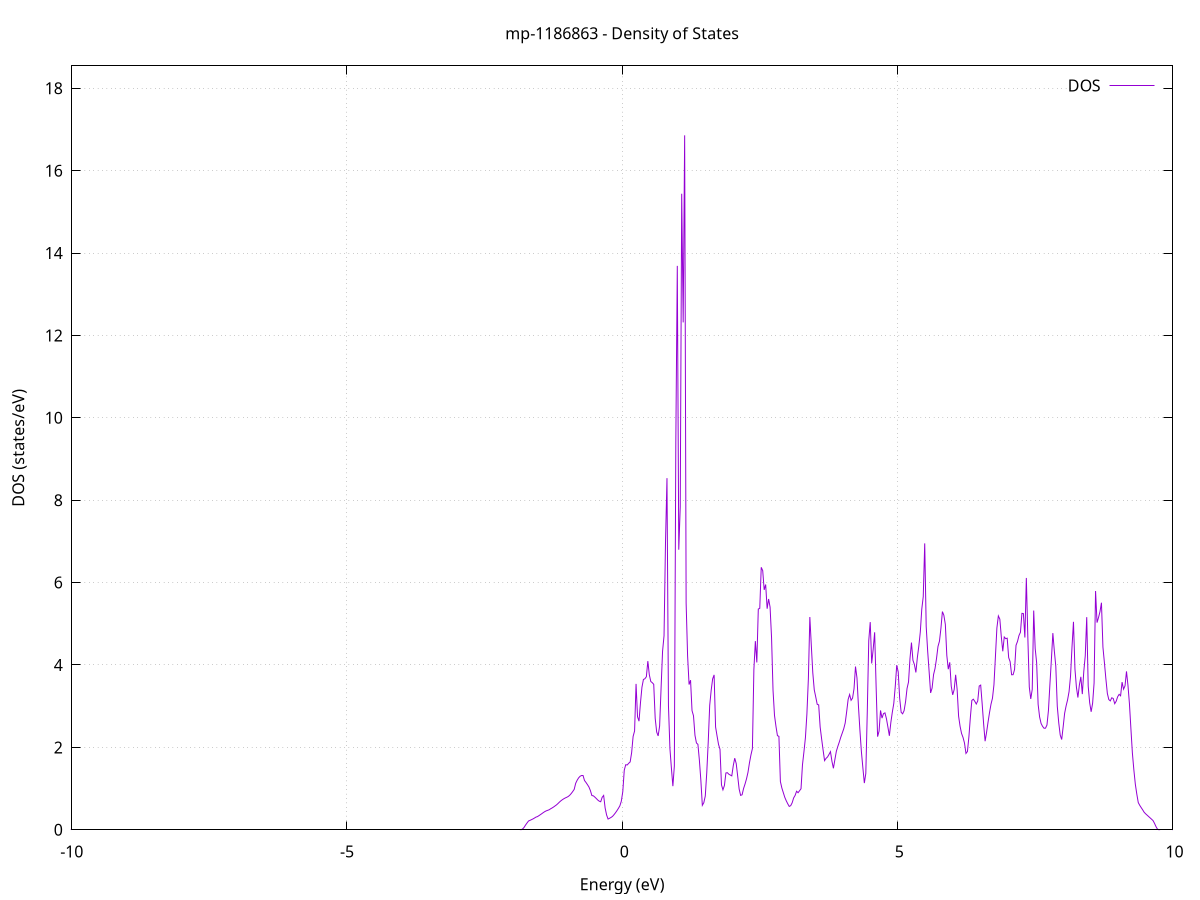 set title 'mp-1186863 - Density of States'
set xlabel 'Energy (eV)'
set ylabel 'DOS (states/eV)'
set grid
set xrange [-10:10]
set yrange [0:18.544]
set xzeroaxis lt -1
set terminal png size 800,600
set output 'mp-1186863_dos_gnuplot.png'
plot '-' using 1:2 with lines title 'DOS'
-41.333400 0.000000
-41.306700 0.000000
-41.279900 0.000000
-41.253100 0.000000
-41.226400 0.000000
-41.199600 0.000000
-41.172900 0.000000
-41.146100 0.000000
-41.119300 0.000000
-41.092600 0.000000
-41.065800 0.000000
-41.039100 0.000000
-41.012300 0.000000
-40.985500 0.000000
-40.958800 0.000000
-40.932000 0.000000
-40.905300 0.000000
-40.878500 0.000000
-40.851700 0.000000
-40.825000 0.000000
-40.798200 0.000000
-40.771500 0.000000
-40.744700 0.000000
-40.717900 0.000000
-40.691200 0.000000
-40.664400 0.000000
-40.637600 0.000000
-40.610900 0.000000
-40.584100 0.000000
-40.557400 0.000000
-40.530600 0.000000
-40.503800 0.000000
-40.477100 0.000000
-40.450300 0.000000
-40.423600 0.000000
-40.396800 0.000000
-40.370000 0.000000
-40.343300 0.000000
-40.316500 0.000000
-40.289800 0.000000
-40.263000 0.000000
-40.236200 0.000000
-40.209500 0.000000
-40.182700 0.000000
-40.156000 0.000000
-40.129200 0.000000
-40.102400 0.000000
-40.075700 0.000000
-40.048900 0.000000
-40.022200 0.000000
-39.995400 0.000000
-39.968600 0.000000
-39.941900 0.000000
-39.915100 0.000000
-39.888300 0.000000
-39.861600 0.000000
-39.834800 0.000000
-39.808100 0.000000
-39.781300 0.000000
-39.754500 0.000000
-39.727800 0.000000
-39.701000 0.000000
-39.674300 0.000000
-39.647500 0.000000
-39.620700 0.000000
-39.594000 0.000000
-39.567200 0.000000
-39.540500 0.000000
-39.513700 0.000000
-39.486900 0.000000
-39.460200 0.000000
-39.433400 0.000000
-39.406700 0.000000
-39.379900 0.000000
-39.353100 0.000000
-39.326400 0.000000
-39.299600 0.000000
-39.272900 0.000000
-39.246100 0.000000
-39.219300 0.000000
-39.192600 0.000000
-39.165800 0.000000
-39.139000 0.000000
-39.112300 0.000000
-39.085500 0.000000
-39.058800 0.000000
-39.032000 0.000000
-39.005200 0.000000
-38.978500 0.000000
-38.951700 0.000000
-38.925000 0.000000
-38.898200 0.000000
-38.871400 0.000000
-38.844700 0.000000
-38.817900 0.000000
-38.791200 0.000000
-38.764400 0.000000
-38.737600 0.000000
-38.710900 0.000000
-38.684100 0.000000
-38.657400 0.000000
-38.630600 0.000000
-38.603800 0.000000
-38.577100 0.000000
-38.550300 0.000000
-38.523600 0.000000
-38.496800 0.000000
-38.470000 0.000000
-38.443300 0.000000
-38.416500 0.000000
-38.389700 0.000000
-38.363000 0.000000
-38.336200 0.000000
-38.309500 0.000000
-38.282700 0.000000
-38.255900 0.000000
-38.229200 0.000000
-38.202400 0.000000
-38.175700 0.000000
-38.148900 0.000000
-38.122100 0.000000
-38.095400 0.000000
-38.068600 0.000000
-38.041900 0.000000
-38.015100 0.000000
-37.988300 0.000000
-37.961600 0.000000
-37.934800 0.000000
-37.908100 0.000000
-37.881300 0.000000
-37.854500 0.000000
-37.827800 0.000000
-37.801000 0.000000
-37.774300 0.000000
-37.747500 0.000000
-37.720700 0.000000
-37.694000 0.000000
-37.667200 0.000000
-37.640400 0.000000
-37.613700 0.000000
-37.586900 0.000000
-37.560200 0.000000
-37.533400 0.000000
-37.506600 0.000000
-37.479900 0.000000
-37.453100 0.000000
-37.426400 0.000000
-37.399600 0.000000
-37.372800 0.000000
-37.346100 0.000000
-37.319300 0.000000
-37.292600 0.000000
-37.265800 0.000000
-37.239000 0.000000
-37.212300 0.000000
-37.185500 0.000000
-37.158800 0.000000
-37.132000 0.000000
-37.105200 0.000000
-37.078500 0.000000
-37.051700 0.000000
-37.025000 0.000000
-36.998200 0.000000
-36.971400 0.000000
-36.944700 0.000000
-36.917900 0.000000
-36.891100 0.000000
-36.864400 0.000000
-36.837600 0.000000
-36.810900 0.000000
-36.784100 0.000000
-36.757300 0.000000
-36.730600 0.000000
-36.703800 0.000000
-36.677100 0.000000
-36.650300 0.000000
-36.623500 0.000000
-36.596800 0.000000
-36.570000 0.000000
-36.543300 0.000000
-36.516500 0.000000
-36.489700 0.000000
-36.463000 0.000000
-36.436200 0.000000
-36.409500 0.000000
-36.382700 0.000000
-36.355900 0.000000
-36.329200 0.000000
-36.302400 0.000000
-36.275600 0.000000
-36.248900 0.000000
-36.222100 0.000000
-36.195400 0.000000
-36.168600 0.000000
-36.141800 0.000000
-36.115100 0.000000
-36.088300 0.000000
-36.061600 0.000000
-36.034800 0.000000
-36.008000 0.000000
-35.981300 0.000000
-35.954500 0.000000
-35.927800 0.000000
-35.901000 0.000000
-35.874200 0.000000
-35.847500 0.000000
-35.820700 0.000000
-35.794000 0.000000
-35.767200 0.000000
-35.740400 0.000000
-35.713700 0.000000
-35.686900 0.000000
-35.660200 0.000000
-35.633400 0.000000
-35.606600 0.000000
-35.579900 0.000000
-35.553100 0.000000
-35.526300 0.000000
-35.499600 0.000000
-35.472800 0.000000
-35.446100 0.000000
-35.419300 0.000000
-35.392500 0.000000
-35.365800 0.000000
-35.339000 0.000000
-35.312300 0.000000
-35.285500 0.000000
-35.258700 0.000000
-35.232000 0.000000
-35.205200 0.000000
-35.178500 0.000000
-35.151700 0.000000
-35.124900 0.000000
-35.098200 0.000000
-35.071400 0.000000
-35.044700 0.000000
-35.017900 0.000000
-34.991100 0.000000
-34.964400 0.000000
-34.937600 0.000000
-34.910900 0.000000
-34.884100 0.000000
-34.857300 0.000000
-34.830600 0.000000
-34.803800 0.000000
-34.777000 0.000000
-34.750300 0.000000
-34.723500 0.000000
-34.696800 0.000000
-34.670000 0.000000
-34.643200 0.000000
-34.616500 0.000000
-34.589700 0.000000
-34.563000 0.000000
-34.536200 0.000000
-34.509400 0.000000
-34.482700 0.000000
-34.455900 0.000000
-34.429200 0.000000
-34.402400 0.000000
-34.375600 0.000000
-34.348900 0.000000
-34.322100 0.000000
-34.295400 0.000000
-34.268600 0.000000
-34.241800 0.000000
-34.215100 0.000000
-34.188300 0.000000
-34.161600 0.000000
-34.134800 0.000000
-34.108000 0.000000
-34.081300 0.000000
-34.054500 0.000000
-34.027700 0.000000
-34.001000 0.000000
-33.974200 0.000000
-33.947500 0.000000
-33.920700 0.000000
-33.893900 0.000000
-33.867200 0.000000
-33.840400 0.000000
-33.813700 0.000000
-33.786900 0.000000
-33.760100 0.000000
-33.733400 0.000000
-33.706600 0.000000
-33.679900 0.000000
-33.653100 0.000000
-33.626300 0.000000
-33.599600 0.000000
-33.572800 0.000000
-33.546100 0.000000
-33.519300 0.000000
-33.492500 0.000000
-33.465800 0.000000
-33.439000 0.000000
-33.412300 0.000000
-33.385500 0.000000
-33.358700 0.000000
-33.332000 0.000000
-33.305200 0.000000
-33.278400 0.000000
-33.251700 0.000000
-33.224900 0.000000
-33.198200 0.000000
-33.171400 0.000000
-33.144600 0.000000
-33.117900 0.000000
-33.091100 0.000000
-33.064400 0.000000
-33.037600 0.000000
-33.010800 0.000000
-32.984100 0.000000
-32.957300 0.000000
-32.930600 0.000000
-32.903800 0.000000
-32.877000 0.000000
-32.850300 0.000000
-32.823500 0.000000
-32.796800 0.000000
-32.770000 0.000000
-32.743200 0.000000
-32.716500 0.000000
-32.689700 0.000000
-32.663000 0.000000
-32.636200 0.000000
-32.609400 0.000000
-32.582700 0.000000
-32.555900 0.000000
-32.529100 0.000000
-32.502400 0.000000
-32.475600 0.000000
-32.448900 0.000000
-32.422100 0.000000
-32.395300 0.000000
-32.368600 0.000000
-32.341800 0.000000
-32.315100 0.000000
-32.288300 0.000000
-32.261500 0.000000
-32.234800 0.000000
-32.208000 0.000000
-32.181300 0.000000
-32.154500 0.000000
-32.127700 0.000000
-32.101000 0.000000
-32.074200 0.000000
-32.047500 0.000000
-32.020700 0.000000
-31.993900 0.000000
-31.967200 0.000000
-31.940400 0.000000
-31.913600 0.000000
-31.886900 0.000000
-31.860100 0.000000
-31.833400 0.000000
-31.806600 0.000000
-31.779800 0.000000
-31.753100 0.000000
-31.726300 0.000000
-31.699600 0.000000
-31.672800 0.000000
-31.646000 0.000000
-31.619300 0.000000
-31.592500 0.000000
-31.565800 0.000000
-31.539000 0.000000
-31.512200 0.000000
-31.485500 0.000000
-31.458700 0.000000
-31.432000 0.000000
-31.405200 0.000000
-31.378400 0.000000
-31.351700 0.000000
-31.324900 0.000000
-31.298200 0.000000
-31.271400 0.000000
-31.244600 0.000000
-31.217900 0.000000
-31.191100 0.000000
-31.164300 0.000000
-31.137600 0.000000
-31.110800 0.000000
-31.084100 0.000000
-31.057300 0.000000
-31.030500 0.000000
-31.003800 0.000000
-30.977000 0.000000
-30.950300 0.000000
-30.923500 0.000000
-30.896700 0.000000
-30.870000 0.000000
-30.843200 0.000000
-30.816500 0.000000
-30.789700 0.000000
-30.762900 0.000000
-30.736200 0.000000
-30.709400 0.000000
-30.682700 0.000000
-30.655900 0.000000
-30.629100 0.000000
-30.602400 0.000000
-30.575600 0.000000
-30.548900 0.000000
-30.522100 0.000000
-30.495300 0.000000
-30.468600 0.000000
-30.441800 0.000000
-30.415000 0.000000
-30.388300 0.000000
-30.361500 0.000000
-30.334800 0.000000
-30.308000 0.000000
-30.281200 0.000000
-30.254500 0.000000
-30.227700 0.000000
-30.201000 0.000000
-30.174200 0.000000
-30.147400 0.000000
-30.120700 0.000000
-30.093900 0.000000
-30.067200 0.000000
-30.040400 0.000000
-30.013600 0.000000
-29.986900 0.000000
-29.960100 0.000000
-29.933400 0.000000
-29.906600 0.000000
-29.879800 0.000000
-29.853100 0.000000
-29.826300 0.000000
-29.799600 0.000000
-29.772800 0.000000
-29.746000 0.000000
-29.719300 0.000000
-29.692500 0.000000
-29.665700 0.000000
-29.639000 0.000000
-29.612200 0.000000
-29.585500 0.000000
-29.558700 0.000000
-29.531900 0.000000
-29.505200 0.000000
-29.478400 0.000000
-29.451700 0.000000
-29.424900 0.000000
-29.398100 0.000000
-29.371400 0.000000
-29.344600 0.000000
-29.317900 0.000000
-29.291100 0.000000
-29.264300 0.000000
-29.237600 0.000000
-29.210800 0.000000
-29.184100 0.000000
-29.157300 0.000000
-29.130500 0.000000
-29.103800 0.000000
-29.077000 0.000000
-29.050300 0.000000
-29.023500 0.000000
-28.996700 0.000000
-28.970000 0.000000
-28.943200 0.000000
-28.916400 0.000000
-28.889700 0.000000
-28.862900 0.000000
-28.836200 0.000000
-28.809400 0.000000
-28.782600 0.000000
-28.755900 0.000000
-28.729100 0.000000
-28.702400 0.000000
-28.675600 0.000000
-28.648800 0.000000
-28.622100 0.000000
-28.595300 0.000000
-28.568600 0.000000
-28.541800 0.000000
-28.515000 0.000000
-28.488300 0.000000
-28.461500 0.000000
-28.434800 0.000000
-28.408000 0.000000
-28.381200 0.000000
-28.354500 0.000000
-28.327700 0.000000
-28.301000 0.000000
-28.274200 0.000000
-28.247400 0.000000
-28.220700 0.000000
-28.193900 0.000000
-28.167100 0.000000
-28.140400 0.000000
-28.113600 0.000000
-28.086900 0.000000
-28.060100 0.000000
-28.033300 0.000000
-28.006600 0.000000
-27.979800 0.000000
-27.953100 0.000000
-27.926300 0.000000
-27.899500 0.000000
-27.872800 0.000000
-27.846000 0.000000
-27.819300 0.000000
-27.792500 0.000000
-27.765700 0.000000
-27.739000 0.000000
-27.712200 0.000000
-27.685500 0.000000
-27.658700 154.060100
-27.631900 0.000000
-27.605200 0.000000
-27.578400 0.000000
-27.551700 0.000000
-27.524900 0.000000
-27.498100 0.000000
-27.471400 0.000000
-27.444600 0.000000
-27.417800 0.000000
-27.391100 0.000000
-27.364300 0.000000
-27.337600 0.000000
-27.310800 0.000000
-27.284000 0.000000
-27.257300 0.000000
-27.230500 0.000000
-27.203800 0.000000
-27.177000 0.000000
-27.150200 0.000000
-27.123500 0.000000
-27.096700 0.000000
-27.070000 0.000000
-27.043200 0.000000
-27.016400 0.000000
-26.989700 0.000000
-26.962900 0.000000
-26.936200 0.000000
-26.909400 0.000000
-26.882600 0.000000
-26.855900 0.000000
-26.829100 0.000000
-26.802300 0.000000
-26.775600 0.000000
-26.748800 0.000000
-26.722100 0.000000
-26.695300 0.000000
-26.668500 0.000000
-26.641800 0.000000
-26.615000 0.000000
-26.588300 0.000000
-26.561500 0.000000
-26.534700 0.000000
-26.508000 0.000000
-26.481200 0.000000
-26.454500 0.000000
-26.427700 0.000000
-26.400900 0.000000
-26.374200 0.000000
-26.347400 0.000000
-26.320700 0.000000
-26.293900 0.000000
-26.267100 0.000000
-26.240400 0.000000
-26.213600 0.000000
-26.186900 0.000000
-26.160100 0.000000
-26.133300 0.000000
-26.106600 0.000000
-26.079800 0.000000
-26.053000 0.000000
-26.026300 0.000000
-25.999500 0.000000
-25.972800 0.000000
-25.946000 0.000000
-25.919200 0.000000
-25.892500 0.000000
-25.865700 0.000000
-25.839000 0.000000
-25.812200 0.000000
-25.785400 0.000000
-25.758700 0.000000
-25.731900 0.000000
-25.705200 0.000000
-25.678400 0.000000
-25.651600 0.000000
-25.624900 0.000000
-25.598100 0.000000
-25.571400 0.000000
-25.544600 0.000000
-25.517800 0.000000
-25.491100 0.000000
-25.464300 0.000000
-25.437600 0.000000
-25.410800 0.000000
-25.384000 0.000000
-25.357300 0.000000
-25.330500 0.000000
-25.303700 0.000000
-25.277000 0.000000
-25.250200 0.000000
-25.223500 0.000000
-25.196700 0.000000
-25.169900 0.000000
-25.143200 0.000000
-25.116400 0.000000
-25.089700 0.000000
-25.062900 0.000000
-25.036100 0.000000
-25.009400 0.000000
-24.982600 0.000000
-24.955900 0.000000
-24.929100 0.000000
-24.902300 0.000000
-24.875600 0.000000
-24.848800 0.000000
-24.822100 0.000000
-24.795300 0.000000
-24.768500 0.000000
-24.741800 0.000000
-24.715000 0.000000
-24.688300 0.000000
-24.661500 0.000000
-24.634700 0.000000
-24.608000 0.000000
-24.581200 0.000000
-24.554400 0.000000
-24.527700 0.000000
-24.500900 0.000000
-24.474200 0.000000
-24.447400 0.000000
-24.420600 0.000000
-24.393900 0.000000
-24.367100 0.000000
-24.340400 0.000000
-24.313600 0.000000
-24.286800 0.000000
-24.260100 0.000000
-24.233300 0.000000
-24.206600 0.000000
-24.179800 0.000000
-24.153000 0.000000
-24.126300 0.000000
-24.099500 0.000000
-24.072800 0.000000
-24.046000 0.000000
-24.019200 0.000000
-23.992500 0.000000
-23.965700 0.000000
-23.939000 0.000000
-23.912200 0.000000
-23.885400 0.000000
-23.858700 0.000000
-23.831900 0.000000
-23.805100 0.000000
-23.778400 0.000000
-23.751600 0.000000
-23.724900 0.000000
-23.698100 0.000000
-23.671300 0.000000
-23.644600 0.000000
-23.617800 0.000000
-23.591100 0.000000
-23.564300 0.000000
-23.537500 0.000000
-23.510800 0.000000
-23.484000 0.000000
-23.457300 0.000000
-23.430500 0.000000
-23.403700 0.000000
-23.377000 0.000000
-23.350200 0.000000
-23.323500 0.000000
-23.296700 0.000000
-23.269900 0.000000
-23.243200 0.000000
-23.216400 0.000000
-23.189700 0.000000
-23.162900 0.000000
-23.136100 0.000000
-23.109400 0.000000
-23.082600 0.000000
-23.055800 0.000000
-23.029100 0.000000
-23.002300 0.000000
-22.975600 0.000000
-22.948800 0.000000
-22.922000 0.000000
-22.895300 0.000000
-22.868500 0.000000
-22.841800 0.000000
-22.815000 0.000000
-22.788200 0.000000
-22.761500 0.000000
-22.734700 0.000000
-22.708000 0.000000
-22.681200 0.000000
-22.654400 0.000000
-22.627700 0.000000
-22.600900 0.000000
-22.574200 0.000000
-22.547400 0.000000
-22.520600 0.000000
-22.493900 0.000000
-22.467100 0.000000
-22.440300 0.000000
-22.413600 0.000000
-22.386800 0.000000
-22.360100 0.000000
-22.333300 0.000000
-22.306500 0.000000
-22.279800 0.000000
-22.253000 0.000000
-22.226300 0.000000
-22.199500 0.000000
-22.172700 0.000000
-22.146000 0.000000
-22.119200 0.000000
-22.092500 0.000000
-22.065700 0.000000
-22.038900 0.000000
-22.012200 0.000000
-21.985400 0.000000
-21.958700 0.000000
-21.931900 0.000000
-21.905100 0.000000
-21.878400 0.000000
-21.851600 0.000000
-21.824900 0.000000
-21.798100 0.000000
-21.771300 0.000000
-21.744600 0.000000
-21.717800 0.000000
-21.691000 0.000000
-21.664300 0.000000
-21.637500 0.000000
-21.610800 0.000000
-21.584000 0.000000
-21.557200 0.000000
-21.530500 0.000000
-21.503700 0.000000
-21.477000 0.000000
-21.450200 0.000000
-21.423400 0.000000
-21.396700 0.000000
-21.369900 0.000000
-21.343200 0.000000
-21.316400 0.000000
-21.289600 0.000000
-21.262900 0.000000
-21.236100 0.000000
-21.209400 0.000000
-21.182600 0.000000
-21.155800 0.000000
-21.129100 0.000000
-21.102300 0.000000
-21.075600 0.000000
-21.048800 0.000000
-21.022000 0.000000
-20.995300 0.000000
-20.968500 0.000000
-20.941700 0.000000
-20.915000 0.000000
-20.888200 0.000000
-20.861500 0.000000
-20.834700 0.000000
-20.807900 0.000000
-20.781200 0.000000
-20.754400 0.000000
-20.727700 0.000000
-20.700900 0.000000
-20.674100 0.000000
-20.647400 0.000000
-20.620600 0.000000
-20.593900 0.000000
-20.567100 0.000000
-20.540300 0.000000
-20.513600 0.000000
-20.486800 0.000000
-20.460100 0.000000
-20.433300 0.000000
-20.406500 0.000000
-20.379800 0.000000
-20.353000 0.000000
-20.326300 0.000000
-20.299500 0.000000
-20.272700 0.000000
-20.246000 0.000000
-20.219200 0.000000
-20.192400 0.000000
-20.165700 0.000000
-20.138900 0.000000
-20.112200 0.000000
-20.085400 0.000000
-20.058600 0.000000
-20.031900 0.000000
-20.005100 0.000000
-19.978400 0.000000
-19.951600 0.000000
-19.924800 0.000000
-19.898100 0.000000
-19.871300 0.000000
-19.844600 0.000000
-19.817800 0.000000
-19.791000 0.000000
-19.764300 0.000000
-19.737500 0.000000
-19.710800 0.000000
-19.684000 0.000000
-19.657200 0.000000
-19.630500 0.000000
-19.603700 0.000000
-19.577000 0.000000
-19.550200 0.000000
-19.523400 0.000000
-19.496700 0.000000
-19.469900 0.000000
-19.443100 0.000000
-19.416400 0.000000
-19.389600 0.000000
-19.362900 0.000000
-19.336100 0.000000
-19.309300 0.000000
-19.282600 0.000000
-19.255800 0.000000
-19.229100 0.000000
-19.202300 0.000000
-19.175500 0.000000
-19.148800 0.000000
-19.122000 0.000000
-19.095300 0.000000
-19.068500 0.000000
-19.041700 0.000000
-19.015000 0.000000
-18.988200 0.000000
-18.961500 0.000000
-18.934700 0.000000
-18.907900 0.000000
-18.881200 0.000000
-18.854400 0.000000
-18.827700 0.000000
-18.800900 0.000000
-18.774100 0.000000
-18.747400 0.000000
-18.720600 0.000000
-18.693800 0.000000
-18.667100 0.000000
-18.640300 0.000000
-18.613600 0.000000
-18.586800 0.000000
-18.560000 0.000000
-18.533300 0.000000
-18.506500 0.000000
-18.479800 0.000000
-18.453000 0.000000
-18.426200 0.000000
-18.399500 0.000000
-18.372700 0.000000
-18.346000 0.000000
-18.319200 0.000000
-18.292400 0.000000
-18.265700 0.000000
-18.238900 0.000000
-18.212200 0.000000
-18.185400 0.000000
-18.158600 0.000000
-18.131900 0.000000
-18.105100 0.000000
-18.078300 0.000000
-18.051600 0.000000
-18.024800 0.000000
-17.998100 0.000000
-17.971300 0.000000
-17.944500 0.000000
-17.917800 0.000000
-17.891000 0.000000
-17.864300 0.000000
-17.837500 0.000000
-17.810700 0.000000
-17.784000 0.000000
-17.757200 0.000000
-17.730500 0.000000
-17.703700 0.000000
-17.676900 0.000000
-17.650200 0.000000
-17.623400 0.000000
-17.596700 0.000000
-17.569900 0.000000
-17.543100 0.000000
-17.516400 0.000000
-17.489600 0.000000
-17.462900 0.000000
-17.436100 0.000000
-17.409300 0.000000
-17.382600 0.000000
-17.355800 0.000000
-17.329000 0.000000
-17.302300 0.000000
-17.275500 0.000000
-17.248800 0.000000
-17.222000 0.000000
-17.195200 0.000000
-17.168500 0.000000
-17.141700 0.000000
-17.115000 0.000000
-17.088200 0.000000
-17.061400 0.000000
-17.034700 0.000000
-17.007900 0.000000
-16.981200 0.000000
-16.954400 0.000000
-16.927600 0.000000
-16.900900 0.000000
-16.874100 0.000000
-16.847400 0.000000
-16.820600 0.000000
-16.793800 0.000000
-16.767100 0.000000
-16.740300 0.000000
-16.713600 0.000000
-16.686800 0.000000
-16.660000 0.000000
-16.633300 0.000000
-16.606500 0.000000
-16.579700 0.000000
-16.553000 0.000000
-16.526200 0.000000
-16.499500 0.000000
-16.472700 0.000000
-16.445900 0.000000
-16.419200 0.000000
-16.392400 0.000000
-16.365700 0.000000
-16.338900 0.000000
-16.312100 0.000000
-16.285400 0.000000
-16.258600 0.000000
-16.231900 0.000000
-16.205100 0.000000
-16.178300 0.000000
-16.151600 0.000000
-16.124800 0.000000
-16.098100 0.000000
-16.071300 0.000000
-16.044500 0.000000
-16.017800 0.000000
-15.991000 0.000000
-15.964300 0.000000
-15.937500 0.000000
-15.910700 0.000000
-15.884000 0.000000
-15.857200 0.000000
-15.830400 0.000000
-15.803700 0.000000
-15.776900 0.000000
-15.750200 0.000000
-15.723400 0.000000
-15.696600 0.000000
-15.669900 0.000000
-15.643100 0.000000
-15.616400 0.000000
-15.589600 0.000000
-15.562800 0.000000
-15.536100 0.000000
-15.509300 0.000000
-15.482600 0.000000
-15.455800 0.000000
-15.429000 0.000000
-15.402300 0.000000
-15.375500 0.000000
-15.348800 0.000000
-15.322000 0.000000
-15.295200 0.000000
-15.268500 0.000000
-15.241700 0.000000
-15.215000 0.000000
-15.188200 0.000000
-15.161400 0.000000
-15.134700 0.000000
-15.107900 0.000000
-15.081100 0.000000
-15.054400 0.000000
-15.027600 0.000000
-15.000900 0.000000
-14.974100 0.000000
-14.947300 0.000000
-14.920600 0.000000
-14.893800 0.000000
-14.867100 0.000000
-14.840300 0.000000
-14.813500 0.000000
-14.786800 0.000000
-14.760000 0.000000
-14.733300 0.000000
-14.706500 0.000000
-14.679700 0.000000
-14.653000 0.000000
-14.626200 0.000000
-14.599500 0.000000
-14.572700 0.000000
-14.545900 0.000000
-14.519200 0.000000
-14.492400 0.000000
-14.465700 0.000000
-14.438900 0.000000
-14.412100 0.000000
-14.385400 0.000000
-14.358600 0.000000
-14.331800 0.000000
-14.305100 0.000000
-14.278300 0.000000
-14.251600 0.000000
-14.224800 0.000000
-14.198000 0.000000
-14.171300 0.000000
-14.144500 0.000000
-14.117800 0.000000
-14.091000 0.000000
-14.064200 0.000000
-14.037500 0.000000
-14.010700 0.000000
-13.984000 0.000000
-13.957200 0.000000
-13.930400 0.000000
-13.903700 0.000000
-13.876900 0.000000
-13.850200 0.000000
-13.823400 0.000000
-13.796600 0.000000
-13.769900 0.000000
-13.743100 0.000000
-13.716400 0.000000
-13.689600 0.000000
-13.662800 0.000000
-13.636100 0.000000
-13.609300 0.000000
-13.582500 0.000000
-13.555800 0.000000
-13.529000 0.000000
-13.502300 0.000000
-13.475500 0.000000
-13.448700 0.000000
-13.422000 0.000000
-13.395200 0.000000
-13.368500 0.000000
-13.341700 0.000000
-13.314900 0.000000
-13.288200 0.000000
-13.261400 0.000000
-13.234700 0.000000
-13.207900 0.000000
-13.181100 0.000000
-13.154400 0.000000
-13.127600 0.000000
-13.100900 0.000000
-13.074100 0.000000
-13.047300 0.000000
-13.020600 0.000000
-12.993800 0.000000
-12.967000 0.000000
-12.940300 0.000000
-12.913500 0.000000
-12.886800 0.000000
-12.860000 0.000000
-12.833200 0.000000
-12.806500 0.000000
-12.779700 0.000000
-12.753000 0.000000
-12.726200 0.000000
-12.699400 0.000000
-12.672700 0.000000
-12.645900 0.000000
-12.619200 0.000000
-12.592400 0.000000
-12.565600 0.000000
-12.538900 0.000000
-12.512100 0.000000
-12.485400 0.000000
-12.458600 0.000000
-12.431800 0.000000
-12.405100 0.000000
-12.378300 0.000000
-12.351600 0.000000
-12.324800 0.000000
-12.298000 0.000000
-12.271300 0.000000
-12.244500 0.000000
-12.217700 0.000000
-12.191000 0.000000
-12.164200 0.000000
-12.137500 0.000000
-12.110700 0.000000
-12.083900 0.000000
-12.057200 0.000000
-12.030400 0.000000
-12.003700 0.000000
-11.976900 7.236900
-11.950100 29.680100
-11.923400 17.220000
-11.896600 18.759100
-11.869900 2.638000
-11.843100 27.544000
-11.816300 35.413200
-11.789600 54.598600
-11.762800 48.069800
-11.736100 0.000000
-11.709300 0.000000
-11.682500 0.000000
-11.655800 21.787700
-11.629000 52.900100
-11.602300 0.000000
-11.575500 0.000000
-11.548700 0.000000
-11.522000 0.000000
-11.495200 0.000000
-11.468400 0.000000
-11.441700 0.000000
-11.414900 0.000000
-11.388200 0.000000
-11.361400 0.000000
-11.334600 0.000000
-11.307900 0.000000
-11.281100 0.000000
-11.254400 0.000000
-11.227600 0.000000
-11.200800 0.000000
-11.174100 0.000000
-11.147300 0.000000
-11.120600 0.000000
-11.093800 0.000000
-11.067000 0.000000
-11.040300 0.000000
-11.013500 0.000000
-10.986800 0.000000
-10.960000 0.000000
-10.933200 0.000000
-10.906500 0.000000
-10.879700 0.000000
-10.853000 0.000000
-10.826200 0.000000
-10.799400 0.000000
-10.772700 0.000000
-10.745900 0.000000
-10.719100 0.000000
-10.692400 0.000000
-10.665600 0.000000
-10.638900 0.000000
-10.612100 0.000000
-10.585300 0.000000
-10.558600 0.000000
-10.531800 0.000000
-10.505100 0.000000
-10.478300 0.000000
-10.451500 0.000000
-10.424800 0.000000
-10.398000 0.000000
-10.371300 0.000000
-10.344500 0.000000
-10.317700 0.000000
-10.291000 0.000000
-10.264200 0.000000
-10.237500 0.000000
-10.210700 0.000000
-10.183900 0.000000
-10.157200 0.000000
-10.130400 0.000000
-10.103700 0.000000
-10.076900 0.000000
-10.050100 0.000000
-10.023400 0.000000
-9.996600 0.000000
-9.969800 0.000000
-9.943100 0.000000
-9.916300 0.000000
-9.889600 0.000000
-9.862800 0.000000
-9.836000 0.000000
-9.809300 0.000000
-9.782500 0.000000
-9.755800 0.000000
-9.729000 0.000000
-9.702200 0.000000
-9.675500 0.000000
-9.648700 0.000000
-9.622000 0.000000
-9.595200 0.000000
-9.568400 0.000000
-9.541700 0.000000
-9.514900 0.000000
-9.488200 0.000000
-9.461400 0.000000
-9.434600 0.000000
-9.407900 0.000000
-9.381100 0.000000
-9.354400 0.000000
-9.327600 0.000000
-9.300800 0.000000
-9.274100 0.000000
-9.247300 0.000000
-9.220500 0.000000
-9.193800 0.000000
-9.167000 0.000000
-9.140300 0.000000
-9.113500 0.000000
-9.086700 0.000000
-9.060000 0.000000
-9.033200 0.000000
-9.006500 0.000000
-8.979700 0.000000
-8.952900 0.000000
-8.926200 0.000000
-8.899400 0.000000
-8.872700 0.000000
-8.845900 0.000000
-8.819100 0.000000
-8.792400 0.000000
-8.765600 0.000000
-8.738900 0.000000
-8.712100 0.000000
-8.685300 0.000000
-8.658600 0.000000
-8.631800 0.000000
-8.605000 0.000000
-8.578300 0.000000
-8.551500 0.000000
-8.524800 0.000000
-8.498000 0.000000
-8.471200 0.000000
-8.444500 0.000000
-8.417700 0.000000
-8.391000 0.000000
-8.364200 0.000000
-8.337400 0.000000
-8.310700 0.000000
-8.283900 0.000000
-8.257200 0.000000
-8.230400 0.000000
-8.203600 0.000000
-8.176900 0.000000
-8.150100 0.000000
-8.123400 0.000000
-8.096600 0.000000
-8.069800 0.000000
-8.043100 0.000000
-8.016300 0.000000
-7.989600 0.000000
-7.962800 0.000000
-7.936000 0.000000
-7.909300 0.000000
-7.882500 0.000000
-7.855700 0.000000
-7.829000 0.000000
-7.802200 0.000000
-7.775500 0.000000
-7.748700 0.000000
-7.721900 0.000000
-7.695200 0.000000
-7.668400 0.000000
-7.641700 0.000000
-7.614900 0.000000
-7.588100 0.000000
-7.561400 0.000000
-7.534600 0.000000
-7.507900 0.000000
-7.481100 0.000000
-7.454300 0.000000
-7.427600 0.000000
-7.400800 0.000000
-7.374100 0.000000
-7.347300 0.000000
-7.320500 0.000000
-7.293800 0.000000
-7.267000 0.000000
-7.240300 0.000000
-7.213500 0.000000
-7.186700 0.000000
-7.160000 0.000000
-7.133200 0.000000
-7.106400 0.000000
-7.079700 0.000000
-7.052900 0.000000
-7.026200 0.000000
-6.999400 0.000000
-6.972600 0.000000
-6.945900 0.000000
-6.919100 0.000000
-6.892400 0.000000
-6.865600 0.000000
-6.838800 0.000000
-6.812100 0.000000
-6.785300 0.000000
-6.758600 0.000000
-6.731800 0.000000
-6.705000 0.000000
-6.678300 0.000000
-6.651500 0.000000
-6.624800 0.000000
-6.598000 0.000000
-6.571200 0.000000
-6.544500 0.000000
-6.517700 0.000000
-6.491000 0.000000
-6.464200 0.000000
-6.437400 0.000000
-6.410700 0.000000
-6.383900 0.000000
-6.357100 0.000000
-6.330400 0.000000
-6.303600 0.000000
-6.276900 0.000000
-6.250100 0.000000
-6.223300 0.000000
-6.196600 0.000000
-6.169800 0.000000
-6.143100 0.000000
-6.116300 0.000000
-6.089500 0.000000
-6.062800 0.000000
-6.036000 0.000000
-6.009300 0.000000
-5.982500 0.000000
-5.955700 0.000000
-5.929000 0.000000
-5.902200 0.000000
-5.875500 0.000000
-5.848700 0.000000
-5.821900 0.000000
-5.795200 0.000000
-5.768400 0.000000
-5.741700 0.000000
-5.714900 0.000000
-5.688100 0.000000
-5.661400 0.000000
-5.634600 0.000000
-5.607800 0.000000
-5.581100 0.000000
-5.554300 0.000000
-5.527600 0.000000
-5.500800 0.000000
-5.474000 0.000000
-5.447300 0.000000
-5.420500 0.000000
-5.393800 0.000000
-5.367000 0.000000
-5.340200 0.000000
-5.313500 0.000000
-5.286700 0.000000
-5.260000 0.000000
-5.233200 0.000000
-5.206400 0.000000
-5.179700 0.000000
-5.152900 0.000000
-5.126200 0.000000
-5.099400 0.000000
-5.072600 0.000000
-5.045900 0.000000
-5.019100 0.000000
-4.992400 0.000000
-4.965600 0.000000
-4.938800 0.000000
-4.912100 0.000000
-4.885300 0.000000
-4.858500 0.000000
-4.831800 0.000000
-4.805000 0.000000
-4.778300 0.000000
-4.751500 0.000000
-4.724700 0.000000
-4.698000 0.000000
-4.671200 0.000000
-4.644500 0.000000
-4.617700 0.000000
-4.590900 0.000000
-4.564200 0.000000
-4.537400 0.000000
-4.510700 0.000000
-4.483900 0.000000
-4.457100 0.000000
-4.430400 0.000000
-4.403600 0.000000
-4.376900 0.000000
-4.350100 0.000000
-4.323300 0.000000
-4.296600 0.000000
-4.269800 0.000000
-4.243100 0.000000
-4.216300 0.000000
-4.189500 0.000000
-4.162800 0.000000
-4.136000 0.000000
-4.109200 0.000000
-4.082500 0.000000
-4.055700 0.000000
-4.029000 0.000000
-4.002200 0.000000
-3.975400 0.000000
-3.948700 0.000000
-3.921900 0.000000
-3.895200 0.000000
-3.868400 0.000000
-3.841600 0.000000
-3.814900 0.000000
-3.788100 0.000000
-3.761400 0.000000
-3.734600 0.000000
-3.707800 0.000000
-3.681100 0.000000
-3.654300 0.000000
-3.627600 0.000000
-3.600800 0.000000
-3.574000 0.000000
-3.547300 0.000000
-3.520500 0.000000
-3.493700 0.000000
-3.467000 0.000000
-3.440200 0.000000
-3.413500 0.000000
-3.386700 0.000000
-3.359900 0.000000
-3.333200 0.000000
-3.306400 0.000000
-3.279700 0.000000
-3.252900 0.000000
-3.226100 0.000000
-3.199400 0.000000
-3.172600 0.000000
-3.145900 0.000000
-3.119100 0.000000
-3.092300 0.000000
-3.065600 0.000000
-3.038800 0.000000
-3.012100 0.000000
-2.985300 0.000000
-2.958500 0.000000
-2.931800 0.000000
-2.905000 0.000000
-2.878300 0.000000
-2.851500 0.000000
-2.824700 0.000000
-2.798000 0.000000
-2.771200 0.000000
-2.744400 0.000000
-2.717700 0.000000
-2.690900 0.000000
-2.664200 0.000000
-2.637400 0.000000
-2.610600 0.000000
-2.583900 0.000000
-2.557100 0.000000
-2.530400 0.000000
-2.503600 0.000000
-2.476800 0.000000
-2.450100 0.000000
-2.423300 0.000000
-2.396600 0.000000
-2.369800 0.000000
-2.343000 0.000000
-2.316300 0.000000
-2.289500 0.000000
-2.262800 0.000000
-2.236000 0.000000
-2.209200 0.000000
-2.182500 0.000000
-2.155700 0.000000
-2.129000 0.000000
-2.102200 0.000000
-2.075400 0.000000
-2.048700 0.000000
-2.021900 0.000000
-1.995100 0.000000
-1.968400 0.000000
-1.941600 0.000000
-1.914900 0.000000
-1.888100 0.000000
-1.861300 0.000000
-1.834600 0.001800
-1.807800 0.020500
-1.781100 0.059400
-1.754300 0.116700
-1.727500 0.166500
-1.700800 0.213500
-1.674000 0.229000
-1.647300 0.245600
-1.620500 0.263500
-1.593700 0.284000
-1.567000 0.307200
-1.540200 0.318800
-1.513500 0.341700
-1.486700 0.366000
-1.459900 0.391000
-1.433200 0.416900
-1.406400 0.440400
-1.379700 0.458900
-1.352900 0.472400
-1.326100 0.485800
-1.299400 0.509600
-1.272600 0.530000
-1.245800 0.553000
-1.219100 0.579000
-1.192300 0.605000
-1.165600 0.637400
-1.138800 0.672800
-1.112000 0.704200
-1.085300 0.731200
-1.058500 0.753900
-1.031800 0.773400
-1.005000 0.789900
-0.978200 0.809500
-0.951500 0.839900
-0.924700 0.880400
-0.898000 0.928200
-0.871200 0.980900
-0.844400 1.127600
-0.817700 1.202000
-0.790900 1.260100
-0.764200 1.298700
-0.737400 1.317800
-0.710600 1.317500
-0.683900 1.196200
-0.657100 1.149000
-0.630400 1.095800
-0.603600 1.039100
-0.576800 0.950800
-0.550100 0.831200
-0.523300 0.824300
-0.496500 0.793900
-0.469800 0.759100
-0.443000 0.721800
-0.416300 0.694400
-0.389500 0.680500
-0.362700 0.788900
-0.336000 0.833400
-0.309200 0.529200
-0.282500 0.359200
-0.255700 0.260700
-0.228900 0.279000
-0.202200 0.299300
-0.175400 0.324400
-0.148700 0.365400
-0.121900 0.411400
-0.095100 0.462700
-0.068400 0.519100
-0.041600 0.580700
-0.014900 0.694400
0.011900 0.928600
0.038700 1.448500
0.065400 1.579400
0.092200 1.573100
0.118900 1.614400
0.145700 1.647000
0.172500 1.872900
0.199200 2.265200
0.226000 2.398600
0.252800 3.541600
0.279500 2.742700
0.306300 2.636300
0.333000 3.082600
0.359800 3.460300
0.386600 3.648200
0.413300 3.666200
0.440100 3.715300
0.466800 4.094900
0.493600 3.763900
0.520400 3.599800
0.547100 3.570600
0.573900 3.531100
0.600600 2.705100
0.627400 2.373300
0.654200 2.278200
0.680900 2.518300
0.707700 3.444600
0.734400 4.332800
0.761200 4.710600
0.788000 6.990500
0.814700 8.536600
0.841500 3.013500
0.868300 1.969100
0.895000 1.498300
0.921800 1.058000
0.948500 1.547800
0.975300 9.423300
1.002100 13.688300
1.028800 6.798100
1.055600 7.837200
1.082300 15.440300
1.109100 12.317000
1.135900 16.858600
1.162600 5.504300
1.189400 4.216400
1.216100 3.525500
1.242900 3.631600
1.269700 2.893100
1.296400 2.767000
1.323200 2.294300
1.349900 2.106900
1.376700 2.074000
1.403500 1.687500
1.430200 1.200800
1.457000 0.593300
1.483700 0.656800
1.510500 0.818500
1.537300 1.382800
1.564000 2.124700
1.590800 3.019000
1.617600 3.384000
1.644300 3.662800
1.671100 3.760100
1.697800 2.495600
1.724600 2.277100
1.751400 2.071500
1.778100 1.952100
1.804900 1.089800
1.831600 0.969500
1.858400 1.075000
1.885200 1.379200
1.911900 1.385800
1.938700 1.348300
1.965400 1.328600
1.992200 1.308700
2.019000 1.555000
2.045700 1.738000
2.072500 1.608900
2.099200 1.302800
2.126000 0.988600
2.152800 0.834700
2.179500 0.849500
2.206300 1.001200
2.233000 1.111000
2.259800 1.236800
2.286600 1.395100
2.313300 1.624100
2.340100 1.815900
2.366900 1.971200
2.393600 3.887100
2.420400 4.579500
2.447100 4.062300
2.473900 5.357900
2.500700 5.376000
2.527400 6.371400
2.554200 6.290200
2.580900 5.823600
2.607700 5.954000
2.634500 5.366400
2.661200 5.602500
2.688000 5.404300
2.714700 4.666700
2.741500 3.389600
2.768300 2.776200
2.795000 2.510900
2.821800 2.284600
2.848500 2.268300
2.875300 1.171400
2.902100 1.013600
2.928800 0.900000
2.955600 0.786300
2.982300 0.703000
3.009100 0.630600
3.035900 0.566900
3.062600 0.585300
3.089400 0.656100
3.116200 0.773300
3.142900 0.834100
3.169700 0.935700
3.196400 0.899900
3.223200 0.947000
3.250000 0.995500
3.276700 1.579100
3.303500 1.895800
3.330200 2.236500
3.357000 2.809900
3.383800 3.667100
3.410500 5.165200
3.437300 4.472200
3.464000 3.812400
3.490800 3.396200
3.517600 3.225200
3.544300 3.046000
3.571100 3.031500
3.597800 2.494800
3.624600 2.204900
3.651400 1.933200
3.678100 1.678700
3.704900 1.733100
3.731600 1.767200
3.758400 1.828400
3.785200 1.896500
3.811900 1.664100
3.838700 1.492500
3.865500 1.703300
3.892200 1.906300
3.919000 2.024100
3.945700 2.129700
3.972500 2.246300
3.999300 2.347600
4.026000 2.450300
4.052800 2.591900
4.079500 2.866000
4.106300 3.165300
4.133100 3.283100
4.159800 3.142800
4.186600 3.196700
4.213300 3.425300
4.240100 3.962400
4.266900 3.686700
4.293600 3.001200
4.320400 2.416700
4.347100 1.898500
4.373900 1.507100
4.400700 1.133200
4.427400 1.367800
4.454200 2.868000
4.480900 4.590600
4.507700 5.041500
4.534500 4.038300
4.561200 4.380900
4.588000 4.794100
4.614800 3.474200
4.641500 2.260600
4.668300 2.395500
4.695000 2.897100
4.721800 2.710300
4.748600 2.819300
4.775300 2.838300
4.802100 2.697500
4.828800 2.495400
4.855600 2.280800
4.882400 2.604900
4.909100 2.853500
4.935900 3.067300
4.962600 3.482200
4.989400 3.996800
5.016200 3.831400
5.042900 3.193600
5.069700 2.851500
5.096400 2.814900
5.123200 2.892500
5.150000 3.110400
5.176700 3.431300
5.203500 3.588200
5.230300 4.160200
5.257000 4.544400
5.283800 4.114200
5.310500 4.010300
5.337300 3.819500
5.364100 4.182300
5.390800 4.458500
5.417600 4.801200
5.444300 5.355300
5.471100 5.658900
5.497900 6.952400
5.524600 4.936400
5.551400 4.336800
5.578100 3.835200
5.604900 3.322200
5.631700 3.440200
5.658400 3.765800
5.685200 3.916400
5.711900 4.154800
5.738700 4.449000
5.765500 4.577600
5.792200 4.889000
5.819000 5.296400
5.845700 5.207400
5.872500 4.985700
5.899300 4.233200
5.926000 3.898300
5.952800 4.065200
5.979600 3.486700
6.006300 3.275400
6.033100 3.402400
6.059800 3.761900
6.086600 3.410900
6.113400 2.758400
6.140100 2.513200
6.166900 2.339300
6.193600 2.242800
6.220400 2.105900
6.247200 1.853000
6.273900 1.899400
6.300700 2.260100
6.327400 2.734000
6.354200 3.141400
6.381000 3.170000
6.407700 3.117900
6.434500 3.052700
6.461200 3.127100
6.488000 3.489300
6.514800 3.512300
6.541500 3.059000
6.568300 2.569800
6.595000 2.150200
6.621800 2.365100
6.648600 2.615200
6.675300 2.845000
6.702100 3.048300
6.728900 3.194000
6.755600 3.518500
6.782400 4.200600
6.809100 4.898800
6.835900 5.191300
6.862700 5.112800
6.889400 4.687800
6.916200 4.332800
6.942900 4.679400
6.969700 4.639700
6.996500 4.650600
7.023200 4.180300
7.050000 4.078700
7.076700 3.763300
7.103500 3.764200
7.130300 3.890200
7.157000 4.478200
7.183800 4.572000
7.210500 4.715300
7.237300 4.795400
7.264100 5.253900
7.290800 5.248600
7.317600 4.667100
7.344300 6.113200
7.371100 4.686900
7.397900 3.466000
7.424600 3.176800
7.451400 3.406800
7.478200 5.322000
7.504900 4.402100
7.531700 4.052500
7.558400 3.044900
7.585200 2.739600
7.612000 2.581800
7.638700 2.511700
7.665500 2.464900
7.692200 2.466300
7.719000 2.543300
7.745800 2.894800
7.772500 3.529400
7.799300 4.128500
7.826000 4.774500
7.852800 4.342800
7.879600 3.967100
7.906300 3.000100
7.933100 2.595500
7.959800 2.299600
7.986600 2.191000
8.013400 2.498500
8.040100 2.827600
8.066900 3.007100
8.093600 3.153600
8.120400 3.353100
8.147200 3.728500
8.173900 4.434900
8.200700 5.048500
8.227500 3.902800
8.254200 3.460000
8.281000 3.210200
8.307700 3.512200
8.334500 3.712800
8.361300 3.293900
8.388000 3.842300
8.414800 4.223200
8.441500 5.161500
8.468300 3.485900
8.495100 3.083400
8.521800 2.864700
8.548600 3.071200
8.575300 3.563200
8.602100 5.796100
8.628900 5.028900
8.655600 5.151600
8.682400 5.294400
8.709100 5.511800
8.735900 4.433800
8.762700 4.060200
8.789400 3.665700
8.816200 3.310500
8.842900 3.160600
8.869700 3.128800
8.896500 3.204300
8.923200 3.187300
8.950000 3.061100
8.976800 3.120300
9.003500 3.229000
9.030300 3.287700
9.057000 3.252800
9.083800 3.584500
9.110600 3.412700
9.137300 3.494100
9.164100 3.845400
9.190800 3.505600
9.217600 3.061300
9.244400 2.451800
9.271100 1.863500
9.297900 1.453600
9.324600 1.106700
9.351400 0.866000
9.378200 0.659400
9.404900 0.592900
9.431700 0.537400
9.458400 0.483500
9.485200 0.424700
9.512000 0.387300
9.538700 0.354900
9.565500 0.322500
9.592200 0.290000
9.619000 0.257600
9.645800 0.224100
9.672500 0.158200
9.699300 0.079100
9.726100 0.016200
9.752800 0.000100
9.779600 0.000000
9.806300 0.000000
9.833100 0.000000
9.859900 0.000000
9.886600 0.000000
9.913400 0.000000
9.940100 0.000000
9.966900 0.000000
9.993700 0.000000
10.020400 0.000000
10.047200 0.000000
10.073900 0.000000
10.100700 0.000000
10.127500 0.000000
10.154200 0.000000
10.181000 0.000000
10.207700 0.000000
10.234500 0.000000
10.261300 0.000000
10.288000 0.000000
10.314800 0.000000
10.341600 0.000000
10.368300 0.000000
10.395100 0.000000
10.421800 0.000000
10.448600 0.000000
10.475400 0.000000
10.502100 0.000000
10.528900 0.000000
10.555600 0.000000
10.582400 0.000000
10.609200 0.000000
10.635900 0.000000
10.662700 0.000000
10.689400 0.000000
10.716200 0.000000
10.743000 0.000000
10.769700 0.000000
10.796500 0.000000
10.823200 0.000000
10.850000 0.000000
10.876800 0.000000
10.903500 0.000000
10.930300 0.000000
10.957000 0.000000
10.983800 0.000000
11.010600 0.000000
11.037300 0.000000
11.064100 0.000000
11.090900 0.000000
11.117600 0.000000
11.144400 0.000000
11.171100 0.000000
11.197900 0.000000
11.224700 0.000000
11.251400 0.000000
11.278200 0.000000
11.304900 0.000000
11.331700 0.000000
11.358500 0.000000
11.385200 0.000000
11.412000 0.000000
11.438700 0.000000
11.465500 0.000000
11.492300 0.000000
11.519000 0.000000
11.545800 0.000000
11.572500 0.000000
11.599300 0.000000
11.626100 0.000000
11.652800 0.000000
11.679600 0.000000
11.706300 0.000000
11.733100 0.000000
11.759900 0.000000
11.786600 0.000000
11.813400 0.000000
11.840200 0.000000
11.866900 0.000000
11.893700 0.000000
11.920400 0.000000
11.947200 0.000000
11.974000 0.000000
12.000700 0.000000
12.027500 0.000000
12.054200 0.000000
12.081000 0.000000
12.107800 0.000000
12.134500 0.000000
12.161300 0.000000
12.188000 0.000000
e
